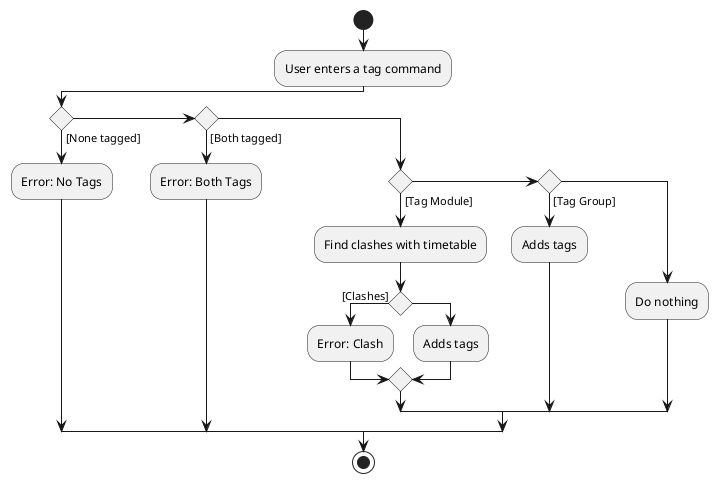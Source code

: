@startuml
'https://plantuml.com/class-diagram

start
:User enters a tag command;

if () then ([None tagged])
    :Error: No Tags;

elseif () then ([Both tagged])
    :Error: Both Tags;

else ()
    if () then ([Tag Module])
        :Find clashes with timetable;
        if () then ([Clashes])
            :Error: Clash;
        else ()
            :Adds tags;
        endif
    elseif () then ([Tag Group])
        :Adds tags;
    else ()
        :Do nothing;
    endif
endif
stop
@enduml
